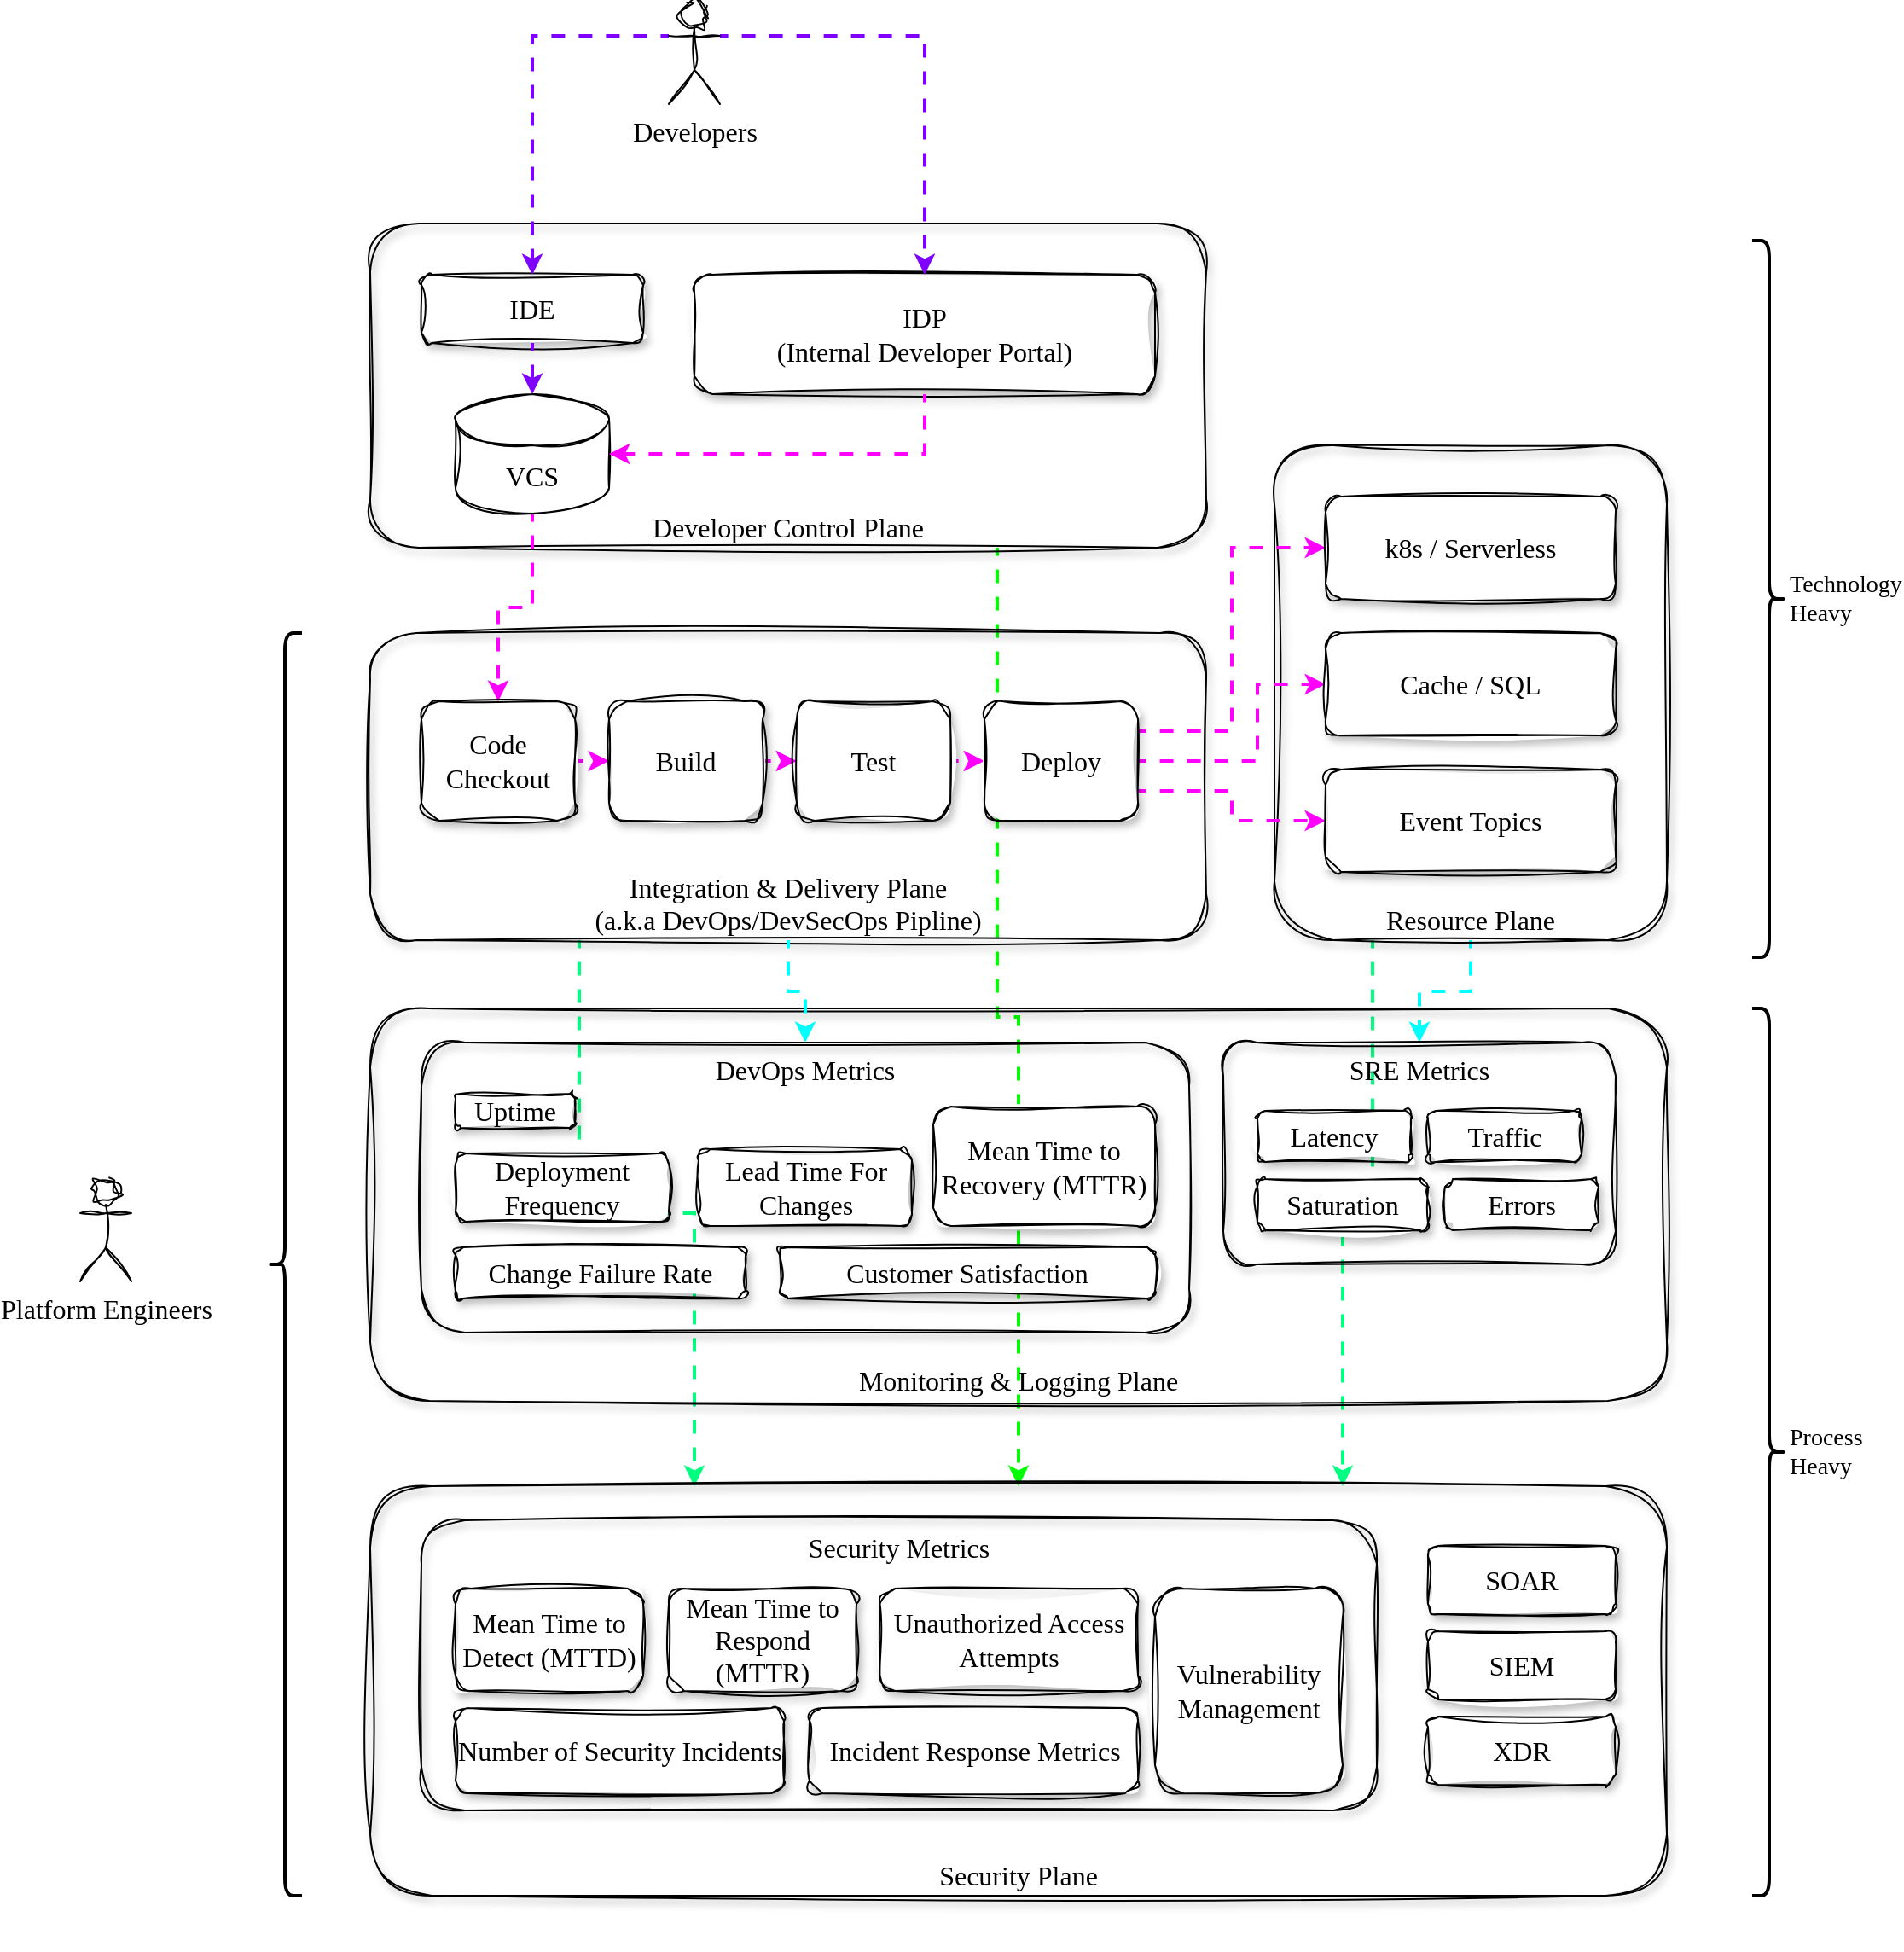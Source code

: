 <mxfile version="24.7.8">
  <diagram name="Page-1" id="pmLVabs0CMbX-Uy0v6OE">
    <mxGraphModel dx="2008" dy="845" grid="1" gridSize="10" guides="1" tooltips="1" connect="1" arrows="1" fold="1" page="1" pageScale="1" pageWidth="850" pageHeight="1100" math="0" shadow="0">
      <root>
        <mxCell id="0" />
        <mxCell id="1" parent="0" />
        <mxCell id="rtDZ4LokUh9CNXWUBmLv-3" style="edgeStyle=orthogonalEdgeStyle;shape=connector;rounded=0;orthogonalLoop=1;jettySize=auto;html=1;exitX=0.75;exitY=1;exitDx=0;exitDy=0;entryX=0.5;entryY=0;entryDx=0;entryDy=0;strokeColor=#00FF00;strokeWidth=2;align=center;verticalAlign=middle;fontFamily=Helvetica;fontSize=11;fontColor=default;labelBackgroundColor=default;endArrow=classic;flowAnimation=1;" edge="1" parent="1" source="uw4OTgvuskThHRHjsoGc-1" target="uw4OTgvuskThHRHjsoGc-12">
          <mxGeometry relative="1" as="geometry" />
        </mxCell>
        <mxCell id="rtDZ4LokUh9CNXWUBmLv-1" style="edgeStyle=orthogonalEdgeStyle;shape=connector;rounded=0;orthogonalLoop=1;jettySize=auto;html=1;exitX=0.25;exitY=1;exitDx=0;exitDy=0;entryX=0.25;entryY=0;entryDx=0;entryDy=0;strokeColor=#00FF80;strokeWidth=2;align=center;verticalAlign=middle;fontFamily=Helvetica;fontSize=11;fontColor=default;labelBackgroundColor=default;endArrow=classic;flowAnimation=1;" edge="1" parent="1" source="uw4OTgvuskThHRHjsoGc-2" target="uw4OTgvuskThHRHjsoGc-12">
          <mxGeometry relative="1" as="geometry" />
        </mxCell>
        <mxCell id="rtDZ4LokUh9CNXWUBmLv-2" style="edgeStyle=orthogonalEdgeStyle;shape=connector;rounded=0;orthogonalLoop=1;jettySize=auto;html=1;exitX=0.25;exitY=1;exitDx=0;exitDy=0;entryX=0.75;entryY=0;entryDx=0;entryDy=0;strokeColor=#00FF80;strokeWidth=2;align=center;verticalAlign=middle;fontFamily=Helvetica;fontSize=11;fontColor=default;labelBackgroundColor=default;endArrow=classic;flowAnimation=1;" edge="1" parent="1" source="uw4OTgvuskThHRHjsoGc-11" target="uw4OTgvuskThHRHjsoGc-12">
          <mxGeometry relative="1" as="geometry" />
        </mxCell>
        <mxCell id="uw4OTgvuskThHRHjsoGc-1" value="Developer Control Plane" style="rounded=1;whiteSpace=wrap;html=1;shadow=1;sketch=1;curveFitting=1;jiggle=2;fontFamily=Gloria Hallelujah;fontSource=https%3A%2F%2Ffonts.googleapis.com%2Fcss%3Ffamily%3DGloria%2BHallelujah;fontSize=16;verticalAlign=bottom;fillColor=none;" parent="1" vertex="1">
          <mxGeometry x="140" y="200" width="490" height="190" as="geometry" />
        </mxCell>
        <mxCell id="uw4OTgvuskThHRHjsoGc-2" value="Integration &amp;amp; Delivery Plane&lt;div&gt;(a.k.a DevOps/DevSecOps Pipline)&lt;/div&gt;" style="rounded=1;whiteSpace=wrap;html=1;shadow=1;sketch=1;curveFitting=1;jiggle=2;fontFamily=Gloria Hallelujah;fontSource=https%3A%2F%2Ffonts.googleapis.com%2Fcss%3Ffamily%3DGloria%2BHallelujah;fontSize=16;verticalAlign=bottom;fillColor=none;" parent="1" vertex="1">
          <mxGeometry x="140" y="440" width="490" height="180" as="geometry" />
        </mxCell>
        <mxCell id="uw4OTgvuskThHRHjsoGc-4" value="IDE" style="rounded=1;whiteSpace=wrap;html=1;shadow=1;sketch=1;curveFitting=1;jiggle=2;fontFamily=Gloria Hallelujah;fontSource=https%3A%2F%2Ffonts.googleapis.com%2Fcss%3Ffamily%3DGloria%2BHallelujah;fontSize=16;verticalAlign=middle;" parent="1" vertex="1">
          <mxGeometry x="170" y="230" width="130" height="40" as="geometry" />
        </mxCell>
        <mxCell id="uw4OTgvuskThHRHjsoGc-5" value="IDP&lt;br&gt;(Internal Developer Portal)" style="rounded=1;whiteSpace=wrap;html=1;shadow=1;sketch=1;curveFitting=1;jiggle=2;fontFamily=Gloria Hallelujah;fontSource=https%3A%2F%2Ffonts.googleapis.com%2Fcss%3Ffamily%3DGloria%2BHallelujah;fontSize=16;verticalAlign=middle;" parent="1" vertex="1">
          <mxGeometry x="330" y="230" width="270" height="70" as="geometry" />
        </mxCell>
        <mxCell id="uw4OTgvuskThHRHjsoGc-20" style="edgeStyle=orthogonalEdgeStyle;shape=connector;rounded=0;orthogonalLoop=1;jettySize=auto;html=1;exitX=0.5;exitY=1;exitDx=0;exitDy=0;exitPerimeter=0;entryX=0.5;entryY=0;entryDx=0;entryDy=0;strokeColor=#FF00FF;strokeWidth=2;align=center;verticalAlign=middle;fontFamily=Helvetica;fontSize=11;fontColor=default;labelBackgroundColor=default;endArrow=classic;flowAnimation=1;" parent="1" source="uw4OTgvuskThHRHjsoGc-6" target="uw4OTgvuskThHRHjsoGc-13" edge="1">
          <mxGeometry relative="1" as="geometry" />
        </mxCell>
        <mxCell id="uw4OTgvuskThHRHjsoGc-6" value="VCS" style="shape=cylinder3;whiteSpace=wrap;html=1;boundedLbl=1;backgroundOutline=1;size=15;sketch=1;curveFitting=1;jiggle=2;fontFamily=Gloria Hallelujah;fontSource=https%3A%2F%2Ffonts.googleapis.com%2Fcss%3Ffamily%3DGloria%2BHallelujah;fontSize=16;" parent="1" vertex="1">
          <mxGeometry x="190" y="300" width="90" height="70" as="geometry" />
        </mxCell>
        <mxCell id="uw4OTgvuskThHRHjsoGc-7" style="edgeStyle=orthogonalEdgeStyle;rounded=0;orthogonalLoop=1;jettySize=auto;html=1;exitX=0.5;exitY=1;exitDx=0;exitDy=0;entryX=0.5;entryY=0;entryDx=0;entryDy=0;entryPerimeter=0;flowAnimation=1;strokeWidth=2;strokeColor=#7F00FF;" parent="1" source="uw4OTgvuskThHRHjsoGc-4" target="uw4OTgvuskThHRHjsoGc-6" edge="1">
          <mxGeometry relative="1" as="geometry" />
        </mxCell>
        <mxCell id="uw4OTgvuskThHRHjsoGc-8" style="edgeStyle=orthogonalEdgeStyle;rounded=0;orthogonalLoop=1;jettySize=auto;html=1;exitX=0.5;exitY=1;exitDx=0;exitDy=0;entryX=1;entryY=0.5;entryDx=0;entryDy=0;entryPerimeter=0;flowAnimation=1;strokeWidth=2;strokeColor=#FF00FF;" parent="1" source="uw4OTgvuskThHRHjsoGc-5" target="uw4OTgvuskThHRHjsoGc-6" edge="1">
          <mxGeometry relative="1" as="geometry" />
        </mxCell>
        <mxCell id="uw4OTgvuskThHRHjsoGc-10" value="Monitoring &amp;amp; Logging Plane" style="rounded=1;whiteSpace=wrap;html=1;shadow=1;sketch=1;curveFitting=1;jiggle=2;fontFamily=Gloria Hallelujah;fontSource=https%3A%2F%2Ffonts.googleapis.com%2Fcss%3Ffamily%3DGloria%2BHallelujah;fontSize=16;verticalAlign=bottom;fillColor=none;" parent="1" vertex="1">
          <mxGeometry x="140" y="660" width="760" height="230" as="geometry" />
        </mxCell>
        <mxCell id="uw4OTgvuskThHRHjsoGc-49" style="edgeStyle=orthogonalEdgeStyle;shape=connector;rounded=0;orthogonalLoop=1;jettySize=auto;html=1;exitX=0.5;exitY=1;exitDx=0;exitDy=0;entryX=0.5;entryY=0;entryDx=0;entryDy=0;strokeColor=#00FFFF;strokeWidth=2;align=center;verticalAlign=middle;fontFamily=Helvetica;fontSize=11;fontColor=default;labelBackgroundColor=default;endArrow=classic;flowAnimation=1;" parent="1" source="uw4OTgvuskThHRHjsoGc-11" target="uw4OTgvuskThHRHjsoGc-28" edge="1">
          <mxGeometry relative="1" as="geometry" />
        </mxCell>
        <mxCell id="uw4OTgvuskThHRHjsoGc-11" value="Resource Plane" style="rounded=1;whiteSpace=wrap;html=1;shadow=1;sketch=1;curveFitting=1;jiggle=2;fontFamily=Gloria Hallelujah;fontSource=https%3A%2F%2Ffonts.googleapis.com%2Fcss%3Ffamily%3DGloria%2BHallelujah;fontSize=16;verticalAlign=bottom;fillColor=none;" parent="1" vertex="1">
          <mxGeometry x="670" y="330" width="230" height="290" as="geometry" />
        </mxCell>
        <mxCell id="uw4OTgvuskThHRHjsoGc-12" value="Security Plane" style="rounded=1;whiteSpace=wrap;html=1;shadow=1;sketch=1;curveFitting=1;jiggle=2;fontFamily=Gloria Hallelujah;fontSource=https%3A%2F%2Ffonts.googleapis.com%2Fcss%3Ffamily%3DGloria%2BHallelujah;fontSize=16;verticalAlign=bottom;fillColor=none;" parent="1" vertex="1">
          <mxGeometry x="140" y="940" width="760" height="240" as="geometry" />
        </mxCell>
        <mxCell id="uw4OTgvuskThHRHjsoGc-21" style="edgeStyle=orthogonalEdgeStyle;shape=connector;rounded=0;orthogonalLoop=1;jettySize=auto;html=1;exitX=1;exitY=0.5;exitDx=0;exitDy=0;entryX=0;entryY=0.5;entryDx=0;entryDy=0;strokeColor=#FF00FF;strokeWidth=2;align=center;verticalAlign=middle;fontFamily=Helvetica;fontSize=11;fontColor=default;labelBackgroundColor=default;endArrow=classic;flowAnimation=1;" parent="1" source="uw4OTgvuskThHRHjsoGc-13" target="uw4OTgvuskThHRHjsoGc-14" edge="1">
          <mxGeometry relative="1" as="geometry" />
        </mxCell>
        <mxCell id="uw4OTgvuskThHRHjsoGc-13" value="Code&lt;div&gt;Checkout&lt;/div&gt;" style="rounded=1;whiteSpace=wrap;html=1;shadow=1;sketch=1;curveFitting=1;jiggle=2;fontFamily=Gloria Hallelujah;fontSource=https%3A%2F%2Ffonts.googleapis.com%2Fcss%3Ffamily%3DGloria%2BHallelujah;fontSize=16;verticalAlign=middle;" parent="1" vertex="1">
          <mxGeometry x="170" y="480" width="90" height="70" as="geometry" />
        </mxCell>
        <mxCell id="uw4OTgvuskThHRHjsoGc-22" style="edgeStyle=orthogonalEdgeStyle;shape=connector;rounded=0;orthogonalLoop=1;jettySize=auto;html=1;exitX=1;exitY=0.5;exitDx=0;exitDy=0;entryX=0;entryY=0.5;entryDx=0;entryDy=0;strokeColor=#FF00FF;strokeWidth=2;align=center;verticalAlign=middle;fontFamily=Helvetica;fontSize=11;fontColor=default;labelBackgroundColor=default;endArrow=classic;flowAnimation=1;" parent="1" source="uw4OTgvuskThHRHjsoGc-14" target="uw4OTgvuskThHRHjsoGc-15" edge="1">
          <mxGeometry relative="1" as="geometry" />
        </mxCell>
        <mxCell id="uw4OTgvuskThHRHjsoGc-14" value="Build" style="rounded=1;whiteSpace=wrap;html=1;shadow=1;sketch=1;curveFitting=1;jiggle=2;fontFamily=Gloria Hallelujah;fontSource=https%3A%2F%2Ffonts.googleapis.com%2Fcss%3Ffamily%3DGloria%2BHallelujah;fontSize=16;verticalAlign=middle;" parent="1" vertex="1">
          <mxGeometry x="280" y="480" width="90" height="70" as="geometry" />
        </mxCell>
        <mxCell id="uw4OTgvuskThHRHjsoGc-23" style="edgeStyle=orthogonalEdgeStyle;shape=connector;rounded=0;orthogonalLoop=1;jettySize=auto;html=1;exitX=1;exitY=0.5;exitDx=0;exitDy=0;entryX=0;entryY=0.5;entryDx=0;entryDy=0;strokeColor=#FF00FF;strokeWidth=2;align=center;verticalAlign=middle;fontFamily=Helvetica;fontSize=11;fontColor=default;labelBackgroundColor=default;endArrow=classic;flowAnimation=1;" parent="1" source="uw4OTgvuskThHRHjsoGc-15" target="uw4OTgvuskThHRHjsoGc-16" edge="1">
          <mxGeometry relative="1" as="geometry" />
        </mxCell>
        <mxCell id="uw4OTgvuskThHRHjsoGc-15" value="Test" style="rounded=1;whiteSpace=wrap;html=1;shadow=1;sketch=1;curveFitting=1;jiggle=2;fontFamily=Gloria Hallelujah;fontSource=https%3A%2F%2Ffonts.googleapis.com%2Fcss%3Ffamily%3DGloria%2BHallelujah;fontSize=16;verticalAlign=middle;" parent="1" vertex="1">
          <mxGeometry x="390" y="480" width="90" height="70" as="geometry" />
        </mxCell>
        <mxCell id="uw4OTgvuskThHRHjsoGc-24" style="edgeStyle=orthogonalEdgeStyle;shape=connector;rounded=0;orthogonalLoop=1;jettySize=auto;html=1;exitX=1;exitY=0.25;exitDx=0;exitDy=0;entryX=0;entryY=0.5;entryDx=0;entryDy=0;strokeColor=#FF00FF;strokeWidth=2;align=center;verticalAlign=middle;fontFamily=Helvetica;fontSize=11;fontColor=default;labelBackgroundColor=default;endArrow=classic;flowAnimation=1;" parent="1" source="uw4OTgvuskThHRHjsoGc-16" target="uw4OTgvuskThHRHjsoGc-17" edge="1">
          <mxGeometry relative="1" as="geometry" />
        </mxCell>
        <mxCell id="uw4OTgvuskThHRHjsoGc-25" style="edgeStyle=orthogonalEdgeStyle;shape=connector;rounded=0;orthogonalLoop=1;jettySize=auto;html=1;exitX=1;exitY=0.5;exitDx=0;exitDy=0;entryX=0;entryY=0.5;entryDx=0;entryDy=0;strokeColor=#FF00FF;strokeWidth=2;align=center;verticalAlign=middle;fontFamily=Helvetica;fontSize=11;fontColor=default;labelBackgroundColor=default;endArrow=classic;flowAnimation=1;" parent="1" source="uw4OTgvuskThHRHjsoGc-16" target="uw4OTgvuskThHRHjsoGc-18" edge="1">
          <mxGeometry relative="1" as="geometry">
            <Array as="points">
              <mxPoint x="660" y="515" />
              <mxPoint x="660" y="470" />
            </Array>
          </mxGeometry>
        </mxCell>
        <mxCell id="uw4OTgvuskThHRHjsoGc-26" style="edgeStyle=orthogonalEdgeStyle;shape=connector;rounded=0;orthogonalLoop=1;jettySize=auto;html=1;exitX=1;exitY=0.75;exitDx=0;exitDy=0;entryX=0;entryY=0.5;entryDx=0;entryDy=0;strokeColor=#FF00FF;strokeWidth=2;align=center;verticalAlign=middle;fontFamily=Helvetica;fontSize=11;fontColor=default;labelBackgroundColor=default;endArrow=classic;flowAnimation=1;" parent="1" source="uw4OTgvuskThHRHjsoGc-16" target="uw4OTgvuskThHRHjsoGc-19" edge="1">
          <mxGeometry relative="1" as="geometry" />
        </mxCell>
        <mxCell id="uw4OTgvuskThHRHjsoGc-16" value="Deploy" style="rounded=1;whiteSpace=wrap;html=1;shadow=1;sketch=1;curveFitting=1;jiggle=2;fontFamily=Gloria Hallelujah;fontSource=https%3A%2F%2Ffonts.googleapis.com%2Fcss%3Ffamily%3DGloria%2BHallelujah;fontSize=16;verticalAlign=middle;" parent="1" vertex="1">
          <mxGeometry x="500" y="480" width="90" height="70" as="geometry" />
        </mxCell>
        <mxCell id="uw4OTgvuskThHRHjsoGc-17" value="k8s / Serverless" style="rounded=1;whiteSpace=wrap;html=1;shadow=1;sketch=1;curveFitting=1;jiggle=2;fontFamily=Gloria Hallelujah;fontSource=https%3A%2F%2Ffonts.googleapis.com%2Fcss%3Ffamily%3DGloria%2BHallelujah;fontSize=16;verticalAlign=middle;" parent="1" vertex="1">
          <mxGeometry x="700" y="360" width="170" height="60" as="geometry" />
        </mxCell>
        <mxCell id="uw4OTgvuskThHRHjsoGc-18" value="Cache / SQL" style="rounded=1;whiteSpace=wrap;html=1;shadow=1;sketch=1;curveFitting=1;jiggle=2;fontFamily=Gloria Hallelujah;fontSource=https%3A%2F%2Ffonts.googleapis.com%2Fcss%3Ffamily%3DGloria%2BHallelujah;fontSize=16;verticalAlign=middle;" parent="1" vertex="1">
          <mxGeometry x="700" y="440" width="170" height="60" as="geometry" />
        </mxCell>
        <mxCell id="uw4OTgvuskThHRHjsoGc-19" value="Event Topics" style="rounded=1;whiteSpace=wrap;html=1;shadow=1;sketch=1;curveFitting=1;jiggle=2;fontFamily=Gloria Hallelujah;fontSource=https%3A%2F%2Ffonts.googleapis.com%2Fcss%3Ffamily%3DGloria%2BHallelujah;fontSize=16;verticalAlign=middle;" parent="1" vertex="1">
          <mxGeometry x="700" y="520" width="170" height="60" as="geometry" />
        </mxCell>
        <mxCell id="uw4OTgvuskThHRHjsoGc-28" value="SRE Metrics" style="rounded=1;whiteSpace=wrap;html=1;shadow=1;sketch=1;curveFitting=1;jiggle=2;fontFamily=Gloria Hallelujah;fontSource=https%3A%2F%2Ffonts.googleapis.com%2Fcss%3Ffamily%3DGloria%2BHallelujah;fontSize=16;verticalAlign=top;align=center;fillColor=none;" parent="1" vertex="1">
          <mxGeometry x="640" y="680" width="230" height="130" as="geometry" />
        </mxCell>
        <mxCell id="uw4OTgvuskThHRHjsoGc-29" value="DevOps Metrics" style="rounded=1;whiteSpace=wrap;html=1;shadow=1;sketch=1;curveFitting=1;jiggle=2;fontFamily=Gloria Hallelujah;fontSource=https%3A%2F%2Ffonts.googleapis.com%2Fcss%3Ffamily%3DGloria%2BHallelujah;fontSize=16;verticalAlign=top;align=center;fillColor=none;" parent="1" vertex="1">
          <mxGeometry x="170" y="680" width="450" height="170" as="geometry" />
        </mxCell>
        <mxCell id="uw4OTgvuskThHRHjsoGc-30" value="Security Metrics" style="rounded=1;whiteSpace=wrap;html=1;shadow=1;sketch=1;curveFitting=1;jiggle=2;fontFamily=Gloria Hallelujah;fontSource=https%3A%2F%2Ffonts.googleapis.com%2Fcss%3Ffamily%3DGloria%2BHallelujah;fontSize=16;verticalAlign=top;align=center;fillColor=none;" parent="1" vertex="1">
          <mxGeometry x="170" y="960" width="560" height="170" as="geometry" />
        </mxCell>
        <mxCell id="uw4OTgvuskThHRHjsoGc-31" value="Deployment Frequency" style="rounded=1;whiteSpace=wrap;html=1;shadow=1;sketch=1;curveFitting=1;jiggle=2;fontFamily=Gloria Hallelujah;fontSource=https%3A%2F%2Ffonts.googleapis.com%2Fcss%3Ffamily%3DGloria%2BHallelujah;fontSize=16;verticalAlign=middle;" parent="1" vertex="1">
          <mxGeometry x="190" y="745" width="125" height="40" as="geometry" />
        </mxCell>
        <mxCell id="uw4OTgvuskThHRHjsoGc-32" value="Lead Time For Changes" style="rounded=1;whiteSpace=wrap;html=1;shadow=1;sketch=1;curveFitting=1;jiggle=2;fontFamily=Gloria Hallelujah;fontSource=https%3A%2F%2Ffonts.googleapis.com%2Fcss%3Ffamily%3DGloria%2BHallelujah;fontSize=16;verticalAlign=middle;" parent="1" vertex="1">
          <mxGeometry x="332.5" y="742.5" width="125" height="45" as="geometry" />
        </mxCell>
        <mxCell id="uw4OTgvuskThHRHjsoGc-33" value="Change Failure Rate" style="rounded=1;whiteSpace=wrap;html=1;shadow=1;sketch=1;curveFitting=1;jiggle=2;fontFamily=Gloria Hallelujah;fontSource=https%3A%2F%2Ffonts.googleapis.com%2Fcss%3Ffamily%3DGloria%2BHallelujah;fontSize=16;verticalAlign=middle;" parent="1" vertex="1">
          <mxGeometry x="190" y="800" width="170" height="30" as="geometry" />
        </mxCell>
        <mxCell id="uw4OTgvuskThHRHjsoGc-34" value="Mean Time to Recovery (MTTR)" style="rounded=1;whiteSpace=wrap;html=1;shadow=1;sketch=1;curveFitting=1;jiggle=2;fontFamily=Gloria Hallelujah;fontSource=https%3A%2F%2Ffonts.googleapis.com%2Fcss%3Ffamily%3DGloria%2BHallelujah;fontSize=16;verticalAlign=middle;" parent="1" vertex="1">
          <mxGeometry x="470" y="717.5" width="130" height="70" as="geometry" />
        </mxCell>
        <mxCell id="uw4OTgvuskThHRHjsoGc-41" value="Latency" style="rounded=1;whiteSpace=wrap;html=1;shadow=1;sketch=1;curveFitting=1;jiggle=2;fontFamily=Gloria Hallelujah;fontSource=https%3A%2F%2Ffonts.googleapis.com%2Fcss%3Ffamily%3DGloria%2BHallelujah;fontSize=16;verticalAlign=middle;" parent="1" vertex="1">
          <mxGeometry x="660" y="720" width="90" height="30" as="geometry" />
        </mxCell>
        <mxCell id="uw4OTgvuskThHRHjsoGc-42" value="Traffic" style="rounded=1;whiteSpace=wrap;html=1;shadow=1;sketch=1;curveFitting=1;jiggle=2;fontFamily=Gloria Hallelujah;fontSource=https%3A%2F%2Ffonts.googleapis.com%2Fcss%3Ffamily%3DGloria%2BHallelujah;fontSize=16;verticalAlign=middle;" parent="1" vertex="1">
          <mxGeometry x="760" y="720" width="90" height="30" as="geometry" />
        </mxCell>
        <mxCell id="uw4OTgvuskThHRHjsoGc-43" value="Errors" style="rounded=1;whiteSpace=wrap;html=1;shadow=1;sketch=1;curveFitting=1;jiggle=2;fontFamily=Gloria Hallelujah;fontSource=https%3A%2F%2Ffonts.googleapis.com%2Fcss%3Ffamily%3DGloria%2BHallelujah;fontSize=16;verticalAlign=middle;" parent="1" vertex="1">
          <mxGeometry x="770" y="760" width="90" height="30" as="geometry" />
        </mxCell>
        <mxCell id="uw4OTgvuskThHRHjsoGc-44" value="Saturation" style="rounded=1;whiteSpace=wrap;html=1;shadow=1;sketch=1;curveFitting=1;jiggle=2;fontFamily=Gloria Hallelujah;fontSource=https%3A%2F%2Ffonts.googleapis.com%2Fcss%3Ffamily%3DGloria%2BHallelujah;fontSize=16;verticalAlign=middle;" parent="1" vertex="1">
          <mxGeometry x="660" y="760" width="100" height="30" as="geometry" />
        </mxCell>
        <mxCell id="uw4OTgvuskThHRHjsoGc-45" value="Customer Satisfaction" style="rounded=1;whiteSpace=wrap;html=1;shadow=1;sketch=1;curveFitting=1;jiggle=2;fontFamily=Gloria Hallelujah;fontSource=https%3A%2F%2Ffonts.googleapis.com%2Fcss%3Ffamily%3DGloria%2BHallelujah;fontSize=16;verticalAlign=middle;" parent="1" vertex="1">
          <mxGeometry x="380" y="800" width="220" height="30" as="geometry" />
        </mxCell>
        <mxCell id="uw4OTgvuskThHRHjsoGc-47" value="Uptime" style="rounded=1;whiteSpace=wrap;html=1;shadow=1;sketch=1;curveFitting=1;jiggle=2;fontFamily=Gloria Hallelujah;fontSource=https%3A%2F%2Ffonts.googleapis.com%2Fcss%3Ffamily%3DGloria%2BHallelujah;fontSize=16;verticalAlign=middle;" parent="1" vertex="1">
          <mxGeometry x="190" y="710" width="70" height="20" as="geometry" />
        </mxCell>
        <mxCell id="uw4OTgvuskThHRHjsoGc-48" style="edgeStyle=orthogonalEdgeStyle;shape=connector;rounded=0;orthogonalLoop=1;jettySize=auto;html=1;exitX=0.5;exitY=1;exitDx=0;exitDy=0;strokeColor=#00FFFF;strokeWidth=2;align=center;verticalAlign=middle;fontFamily=Helvetica;fontSize=11;fontColor=default;labelBackgroundColor=default;endArrow=classic;flowAnimation=1;" parent="1" source="uw4OTgvuskThHRHjsoGc-2" target="uw4OTgvuskThHRHjsoGc-29" edge="1">
          <mxGeometry relative="1" as="geometry" />
        </mxCell>
        <mxCell id="uw4OTgvuskThHRHjsoGc-50" value="XDR" style="rounded=1;whiteSpace=wrap;html=1;shadow=1;sketch=1;curveFitting=1;jiggle=2;fontFamily=Gloria Hallelujah;fontSource=https%3A%2F%2Ffonts.googleapis.com%2Fcss%3Ffamily%3DGloria%2BHallelujah;fontSize=16;verticalAlign=middle;align=center;" parent="1" vertex="1">
          <mxGeometry x="760" y="1075" width="110" height="40" as="geometry" />
        </mxCell>
        <mxCell id="uw4OTgvuskThHRHjsoGc-51" value="SOAR" style="rounded=1;whiteSpace=wrap;html=1;shadow=1;sketch=1;curveFitting=1;jiggle=2;fontFamily=Gloria Hallelujah;fontSource=https%3A%2F%2Ffonts.googleapis.com%2Fcss%3Ffamily%3DGloria%2BHallelujah;fontSize=16;verticalAlign=middle;align=center;" parent="1" vertex="1">
          <mxGeometry x="760" y="975" width="110" height="40" as="geometry" />
        </mxCell>
        <mxCell id="uw4OTgvuskThHRHjsoGc-52" value="SIEM" style="rounded=1;whiteSpace=wrap;html=1;shadow=1;sketch=1;curveFitting=1;jiggle=2;fontFamily=Gloria Hallelujah;fontSource=https%3A%2F%2Ffonts.googleapis.com%2Fcss%3Ffamily%3DGloria%2BHallelujah;fontSize=16;verticalAlign=middle;align=center;" parent="1" vertex="1">
          <mxGeometry x="760" y="1025" width="110" height="40" as="geometry" />
        </mxCell>
        <mxCell id="uw4OTgvuskThHRHjsoGc-53" value="&lt;div&gt;Mean Time to Detect (MTTD)&lt;/div&gt;" style="rounded=1;whiteSpace=wrap;html=1;shadow=1;sketch=1;curveFitting=1;jiggle=2;fontFamily=Gloria Hallelujah;fontSource=https%3A%2F%2Ffonts.googleapis.com%2Fcss%3Ffamily%3DGloria%2BHallelujah;fontSize=16;verticalAlign=middle;align=center;" parent="1" vertex="1">
          <mxGeometry x="190" y="1000" width="110" height="60" as="geometry" />
        </mxCell>
        <mxCell id="uw4OTgvuskThHRHjsoGc-54" value="&lt;div&gt;Mean Time to Respond (MTTR)&lt;/div&gt;" style="rounded=1;whiteSpace=wrap;html=1;shadow=1;sketch=1;curveFitting=1;jiggle=2;fontFamily=Gloria Hallelujah;fontSource=https%3A%2F%2Ffonts.googleapis.com%2Fcss%3Ffamily%3DGloria%2BHallelujah;fontSize=16;verticalAlign=middle;align=center;" parent="1" vertex="1">
          <mxGeometry x="315" y="1000" width="110" height="60" as="geometry" />
        </mxCell>
        <mxCell id="uw4OTgvuskThHRHjsoGc-55" value="&lt;div&gt;Number of Security Incidents&lt;/div&gt;" style="rounded=1;whiteSpace=wrap;html=1;shadow=1;sketch=1;curveFitting=1;jiggle=2;fontFamily=Gloria Hallelujah;fontSource=https%3A%2F%2Ffonts.googleapis.com%2Fcss%3Ffamily%3DGloria%2BHallelujah;fontSize=16;verticalAlign=middle;align=center;" parent="1" vertex="1">
          <mxGeometry x="190" y="1070" width="192.5" height="50" as="geometry" />
        </mxCell>
        <mxCell id="uw4OTgvuskThHRHjsoGc-56" value="&lt;div&gt;Incident Response Metrics&lt;/div&gt;" style="rounded=1;whiteSpace=wrap;html=1;shadow=1;sketch=1;curveFitting=1;jiggle=2;fontFamily=Gloria Hallelujah;fontSource=https%3A%2F%2Ffonts.googleapis.com%2Fcss%3Ffamily%3DGloria%2BHallelujah;fontSize=16;verticalAlign=middle;align=center;" parent="1" vertex="1">
          <mxGeometry x="397.5" y="1070" width="192.5" height="50" as="geometry" />
        </mxCell>
        <mxCell id="uw4OTgvuskThHRHjsoGc-57" value="&lt;div&gt;Unauthorized Access Attempts&lt;/div&gt;" style="rounded=1;whiteSpace=wrap;html=1;shadow=1;sketch=1;curveFitting=1;jiggle=2;fontFamily=Gloria Hallelujah;fontSource=https%3A%2F%2Ffonts.googleapis.com%2Fcss%3Ffamily%3DGloria%2BHallelujah;fontSize=16;verticalAlign=middle;align=center;" parent="1" vertex="1">
          <mxGeometry x="438.75" y="1000" width="151.25" height="60" as="geometry" />
        </mxCell>
        <mxCell id="uw4OTgvuskThHRHjsoGc-58" value="&lt;div&gt;Vulnerability Management&lt;/div&gt;" style="rounded=1;whiteSpace=wrap;html=1;shadow=1;sketch=1;curveFitting=1;jiggle=2;fontFamily=Gloria Hallelujah;fontSource=https%3A%2F%2Ffonts.googleapis.com%2Fcss%3Ffamily%3DGloria%2BHallelujah;fontSize=16;verticalAlign=middle;align=center;" parent="1" vertex="1">
          <mxGeometry x="600" y="1000" width="110" height="120" as="geometry" />
        </mxCell>
        <mxCell id="uw4OTgvuskThHRHjsoGc-59" value="Platform Engineers" style="shape=umlActor;verticalLabelPosition=bottom;verticalAlign=top;html=1;outlineConnect=0;fontFamily=Gloria Hallelujah;fontSize=16;fontColor=default;labelBackgroundColor=default;sketch=1;curveFitting=1;jiggle=2;fontSource=https%3A%2F%2Ffonts.googleapis.com%2Fcss%3Ffamily%3DGloria%2BHallelujah;" parent="1" vertex="1">
          <mxGeometry x="-30" y="760" width="30" height="60" as="geometry" />
        </mxCell>
        <mxCell id="uw4OTgvuskThHRHjsoGc-61" style="edgeStyle=orthogonalEdgeStyle;shape=connector;rounded=0;orthogonalLoop=1;jettySize=auto;html=1;strokeColor=#7F00FF;strokeWidth=2;align=center;verticalAlign=middle;fontFamily=Helvetica;fontSize=11;fontColor=default;labelBackgroundColor=default;endArrow=classic;flowAnimation=1;exitX=0;exitY=0.333;exitDx=0;exitDy=0;exitPerimeter=0;" parent="1" source="uw4OTgvuskThHRHjsoGc-60" target="uw4OTgvuskThHRHjsoGc-4" edge="1">
          <mxGeometry relative="1" as="geometry" />
        </mxCell>
        <mxCell id="uw4OTgvuskThHRHjsoGc-62" style="edgeStyle=orthogonalEdgeStyle;shape=connector;rounded=0;orthogonalLoop=1;jettySize=auto;html=1;entryX=0.5;entryY=0;entryDx=0;entryDy=0;strokeColor=#7F00FF;strokeWidth=2;align=center;verticalAlign=middle;fontFamily=Helvetica;fontSize=11;fontColor=default;labelBackgroundColor=default;endArrow=classic;flowAnimation=1;exitX=1;exitY=0.333;exitDx=0;exitDy=0;exitPerimeter=0;" parent="1" source="uw4OTgvuskThHRHjsoGc-60" target="uw4OTgvuskThHRHjsoGc-5" edge="1">
          <mxGeometry relative="1" as="geometry" />
        </mxCell>
        <mxCell id="uw4OTgvuskThHRHjsoGc-60" value="Developers" style="shape=umlActor;verticalLabelPosition=bottom;verticalAlign=top;html=1;outlineConnect=0;fontFamily=Gloria Hallelujah;fontSize=16;fontColor=default;labelBackgroundColor=default;sketch=1;curveFitting=1;jiggle=2;fontSource=https%3A%2F%2Ffonts.googleapis.com%2Fcss%3Ffamily%3DGloria%2BHallelujah;" parent="1" vertex="1">
          <mxGeometry x="315" y="70" width="30" height="60" as="geometry" />
        </mxCell>
        <mxCell id="uw4OTgvuskThHRHjsoGc-65" value="" style="shape=curlyBracket;whiteSpace=wrap;html=1;rounded=1;labelPosition=left;verticalLabelPosition=middle;align=right;verticalAlign=middle;strokeColor=default;fontFamily=Helvetica;fontSize=11;fontColor=default;labelBackgroundColor=default;fillColor=default;strokeWidth=2;" parent="1" vertex="1">
          <mxGeometry x="80" y="440" width="20" height="740" as="geometry" />
        </mxCell>
        <mxCell id="uw4OTgvuskThHRHjsoGc-68" value="" style="shape=image;verticalLabelPosition=bottom;labelBackgroundColor=default;verticalAlign=top;aspect=fixed;imageAspect=0;image=https://www.helenjoscott.com/wp-content/uploads/2020/09/1200px-IntelliJ_IDEA_Logo.png;" parent="1" vertex="1">
          <mxGeometry x="120" y="180" width="80" height="80" as="geometry" />
        </mxCell>
        <mxCell id="uw4OTgvuskThHRHjsoGc-70" value="" style="shape=image;verticalLabelPosition=bottom;labelBackgroundColor=default;verticalAlign=top;aspect=fixed;imageAspect=0;image=https://upload.wikimedia.org/wikipedia/commons/thumb/e/e9/Jenkins_logo.svg/1483px-Jenkins_logo.svg.png;" parent="1" vertex="1">
          <mxGeometry x="123.79" y="530" width="72.42" height="100" as="geometry" />
        </mxCell>
        <mxCell id="uw4OTgvuskThHRHjsoGc-72" value="" style="shape=image;imageAspect=0;aspect=fixed;verticalLabelPosition=bottom;verticalAlign=top;strokeColor=default;align=center;fontFamily=Helvetica;fontSize=11;fontColor=default;labelBackgroundColor=default;fillColor=default;image=https://camo.githubusercontent.com/fa46a7608ab776ac1e71c7be0696a824f295813d21f75475e11488216c2dcf1c/68747470733a2f2f7265646861742d7363686f6c6172732e6769746875622e696f2f6172676f63642d7475746f7269616c2f6172676f63642d7475746f7269616c2f5f696d616765732f6172676f63642d6c6f676f2e706e67;" parent="1" vertex="1">
          <mxGeometry x="530" y="500" width="120" height="120" as="geometry" />
        </mxCell>
        <mxCell id="uw4OTgvuskThHRHjsoGc-73" value="" style="shape=image;verticalLabelPosition=bottom;labelBackgroundColor=default;verticalAlign=top;aspect=fixed;imageAspect=0;image=https://upload.wikimedia.org/wikipedia/commons/3/39/Kubernetes_logo_without_workmark.svg;" parent="1" vertex="1">
          <mxGeometry x="860" y="370" width="61.79" height="60" as="geometry" />
        </mxCell>
        <mxCell id="uw4OTgvuskThHRHjsoGc-74" value="" style="shape=image;verticalLabelPosition=bottom;labelBackgroundColor=default;verticalAlign=top;aspect=fixed;imageAspect=0;image=https://static-00.iconduck.com/assets.00/harbor-icon-2034x2048-hl34ycc9.png;" parent="1" vertex="1">
          <mxGeometry x="830" y="310" width="59.6" height="60" as="geometry" />
        </mxCell>
        <mxCell id="uw4OTgvuskThHRHjsoGc-76" value="" style="shape=image;verticalLabelPosition=bottom;labelBackgroundColor=default;verticalAlign=top;aspect=fixed;imageAspect=0;image=https://cdn4.iconfinder.com/data/icons/redis-2/1451/Untitled-2-512.png;" parent="1" vertex="1">
          <mxGeometry x="860" y="444" width="62" height="62" as="geometry" />
        </mxCell>
        <mxCell id="uw4OTgvuskThHRHjsoGc-77" value="" style="shape=image;verticalLabelPosition=bottom;labelBackgroundColor=default;verticalAlign=top;aspect=fixed;imageAspect=0;image=https://static-00.iconduck.com/assets.00/rabbitmq-icon-484x512-s9lfaapn.png;" parent="1" vertex="1">
          <mxGeometry x="860" y="530.38" width="56" height="59.24" as="geometry" />
        </mxCell>
        <mxCell id="uw4OTgvuskThHRHjsoGc-79" value="Process&lt;div style=&quot;font-size: 14px;&quot;&gt;Heavy&lt;/div&gt;" style="shape=curlyBracket;whiteSpace=wrap;html=1;rounded=1;flipH=1;labelPosition=right;verticalLabelPosition=middle;align=left;verticalAlign=middle;strokeColor=default;fontFamily=Gloria Hallelujah;fontSize=14;fontColor=default;labelBackgroundColor=default;fillColor=default;strokeWidth=2;fontSource=https%3A%2F%2Ffonts.googleapis.com%2Fcss%3Ffamily%3DGloria%2BHallelujah;" parent="1" vertex="1">
          <mxGeometry x="950" y="660" width="20" height="520" as="geometry" />
        </mxCell>
        <mxCell id="uw4OTgvuskThHRHjsoGc-80" value="Technology&lt;div style=&quot;font-size: 14px;&quot;&gt;Heavy&lt;/div&gt;" style="shape=curlyBracket;whiteSpace=wrap;html=1;rounded=1;flipH=1;labelPosition=right;verticalLabelPosition=middle;align=left;verticalAlign=middle;strokeColor=default;fontFamily=Gloria Hallelujah;fontSize=14;fontColor=default;labelBackgroundColor=default;fillColor=default;strokeWidth=2;fontSource=https%3A%2F%2Ffonts.googleapis.com%2Fcss%3Ffamily%3DGloria%2BHallelujah;" parent="1" vertex="1">
          <mxGeometry x="950" y="210" width="20" height="420" as="geometry" />
        </mxCell>
        <mxCell id="uw4OTgvuskThHRHjsoGc-81" value="" style="shape=image;verticalLabelPosition=bottom;labelBackgroundColor=default;verticalAlign=top;aspect=fixed;imageAspect=0;image=https://upload.wikimedia.org/wikipedia/commons/thumb/3/38/Prometheus_software_logo.svg/2066px-Prometheus_software_logo.svg.png;" parent="1" vertex="1">
          <mxGeometry x="830" y="800" width="60.5" height="60" as="geometry" />
        </mxCell>
        <mxCell id="rtDZ4LokUh9CNXWUBmLv-4" value="" style="shape=image;verticalLabelPosition=bottom;labelBackgroundColor=default;verticalAlign=top;aspect=fixed;imageAspect=0;image=https://cdn-icons-png.flaticon.com/512/9767/9767104.png;" vertex="1" parent="1">
          <mxGeometry x="847" y="1130" width="82" height="82" as="geometry" />
        </mxCell>
        <mxCell id="rtDZ4LokUh9CNXWUBmLv-5" value="" style="shape=image;verticalLabelPosition=bottom;labelBackgroundColor=default;verticalAlign=top;aspect=fixed;imageAspect=0;image=https://cdn-icons-png.flaticon.com/512/9011/9011218.png;" vertex="1" parent="1">
          <mxGeometry x="118" y="830" width="82" height="82" as="geometry" />
        </mxCell>
        <mxCell id="rtDZ4LokUh9CNXWUBmLv-7" value="" style="shape=image;verticalLabelPosition=bottom;labelBackgroundColor=default;verticalAlign=top;aspect=fixed;imageAspect=0;image=https://cdn4.iconfinder.com/data/icons/logos-and-brands/512/144_Gitlab_logo_logos-512.png;" vertex="1" parent="1">
          <mxGeometry x="150" y="330" width="50" height="50" as="geometry" />
        </mxCell>
        <mxCell id="rtDZ4LokUh9CNXWUBmLv-10" value="" style="shape=image;imageAspect=0;aspect=fixed;verticalLabelPosition=bottom;verticalAlign=top;fontFamily=Helvetica;fontSize=11;fontColor=default;labelBackgroundColor=default;image=https://cdn.shopify.com/s/files/1/1300/8977/products/backstage-decal.png?v=1619635979;" vertex="1" parent="1">
          <mxGeometry x="546" y="180" width="64" height="80" as="geometry" />
        </mxCell>
      </root>
    </mxGraphModel>
  </diagram>
</mxfile>
